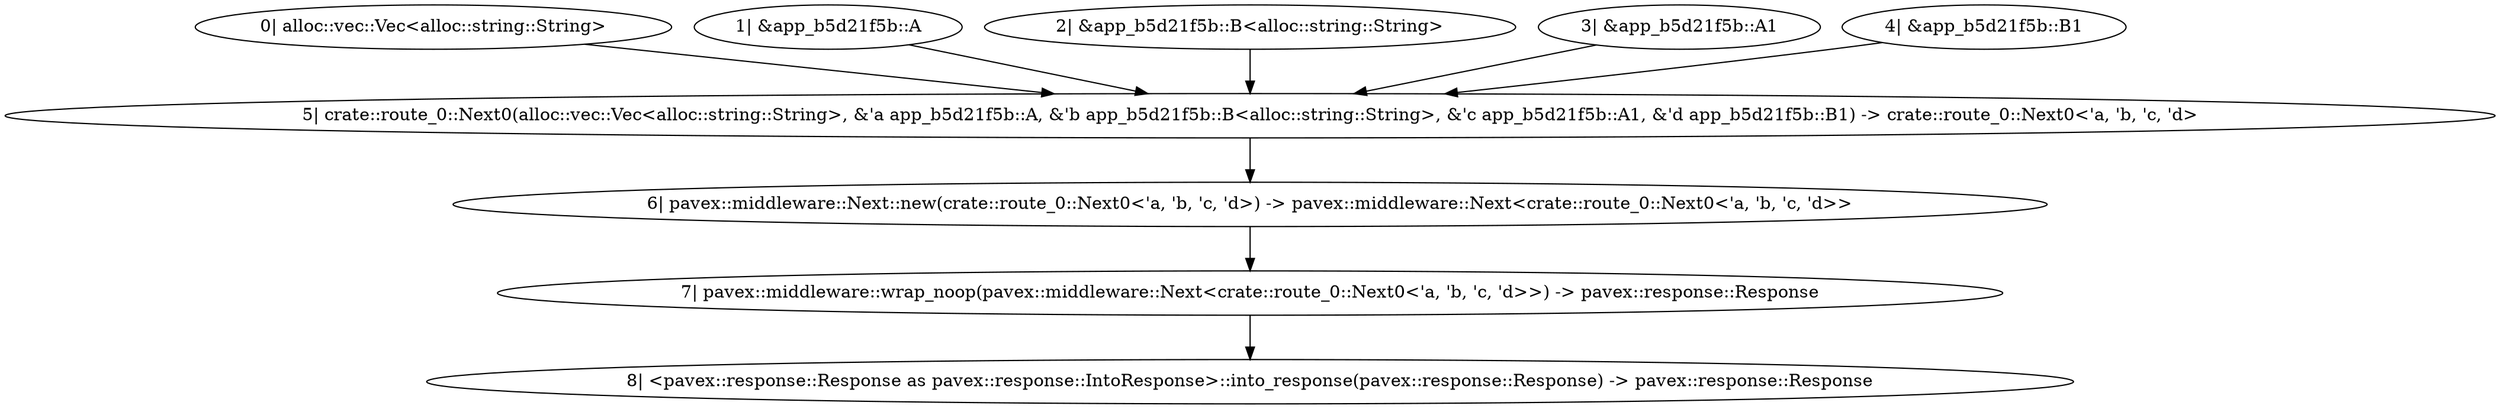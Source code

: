 digraph "GET / - 0" {
    0 [ label = "0| alloc::vec::Vec<alloc::string::String>"]
    1 [ label = "1| &app_b5d21f5b::A"]
    2 [ label = "2| &app_b5d21f5b::B<alloc::string::String>"]
    3 [ label = "3| &app_b5d21f5b::A1"]
    4 [ label = "4| &app_b5d21f5b::B1"]
    5 [ label = "5| crate::route_0::Next0(alloc::vec::Vec<alloc::string::String>, &'a app_b5d21f5b::A, &'b app_b5d21f5b::B<alloc::string::String>, &'c app_b5d21f5b::A1, &'d app_b5d21f5b::B1) -> crate::route_0::Next0<'a, 'b, 'c, 'd>"]
    6 [ label = "6| pavex::middleware::Next::new(crate::route_0::Next0<'a, 'b, 'c, 'd>) -> pavex::middleware::Next<crate::route_0::Next0<'a, 'b, 'c, 'd>>"]
    7 [ label = "7| pavex::middleware::wrap_noop(pavex::middleware::Next<crate::route_0::Next0<'a, 'b, 'c, 'd>>) -> pavex::response::Response"]
    8 [ label = "8| <pavex::response::Response as pavex::response::IntoResponse>::into_response(pavex::response::Response) -> pavex::response::Response"]
    6 -> 7 [ ]
    5 -> 6 [ ]
    4 -> 5 [ ]
    3 -> 5 [ ]
    2 -> 5 [ ]
    0 -> 5 [ ]
    7 -> 8 [ ]
    1 -> 5 [ ]
}

digraph "GET / - 1" {
    0 [ label = "0| alloc::vec::Vec<alloc::string::String>"]
    1 [ label = "1| &app_b5d21f5b::A"]
    2 [ label = "2| &app_b5d21f5b::B<alloc::string::String>"]
    3 [ label = "3| &app_b5d21f5b::A1"]
    4 [ label = "4| &app_b5d21f5b::B1"]
    5 [ label = "5| app_b5d21f5b::handler(&app_b5d21f5b::A, &app_b5d21f5b::B<alloc::string::String>, &app_b5d21f5b::A1, &app_b5d21f5b::B1, alloc::vec::Vec<alloc::string::String>) -> pavex::response::Response"]
    6 [ label = "6| <pavex::response::Response as pavex::response::IntoResponse>::into_response(pavex::response::Response) -> pavex::response::Response"]
    0 -> 5 [ ]
    4 -> 5 [ ]
    3 -> 5 [ ]
    2 -> 5 [ ]
    5 -> 6 [ ]
    1 -> 5 [ ]
}

digraph "* * - 0" {
    0 [ label = "0| &pavex::router::AllowedMethods"]
    1 [ label = "1| crate::route_1::Next0(&'a pavex::router::AllowedMethods) -> crate::route_1::Next0<'a>"]
    2 [ label = "2| pavex::middleware::Next::new(crate::route_1::Next0<'a>) -> pavex::middleware::Next<crate::route_1::Next0<'a>>"]
    3 [ label = "3| pavex::middleware::wrap_noop(pavex::middleware::Next<crate::route_1::Next0<'a>>) -> pavex::response::Response"]
    4 [ label = "4| <pavex::response::Response as pavex::response::IntoResponse>::into_response(pavex::response::Response) -> pavex::response::Response"]
    2 -> 3 [ ]
    1 -> 2 [ ]
    3 -> 4 [ ]
    0 -> 1 [ ]
}

digraph "* * - 1" {
    0 [ label = "0| &pavex::router::AllowedMethods"]
    1 [ label = "1| pavex::router::default_fallback(&pavex::router::AllowedMethods) -> pavex::response::Response"]
    2 [ label = "2| <pavex::response::Response as pavex::response::IntoResponse>::into_response(pavex::response::Response) -> pavex::response::Response"]
    1 -> 2 [ ]
    0 -> 1 [ ]
}

digraph app_state {
    0 [ label = "0| alloc::vec::Vec<alloc::string::String>"]
    1 [ label = "1| app_b5d21f5b::B1"]
    2 [ label = "2| app_b5d21f5b::B<alloc::string::String>"]
    3 [ label = "3| app_b5d21f5b::A1"]
    4 [ label = "4| app_b5d21f5b::A"]
    5 [ label = "5| crate::ApplicationState(app_b5d21f5b::A, app_b5d21f5b::A1, app_b5d21f5b::B<alloc::string::String>, app_b5d21f5b::B1, alloc::vec::Vec<alloc::string::String>) -> crate::ApplicationState"]
    0 -> 5 [ ]
    1 -> 5 [ ]
    2 -> 5 [ ]
    3 -> 5 [ ]
    4 -> 5 [ ]
}
